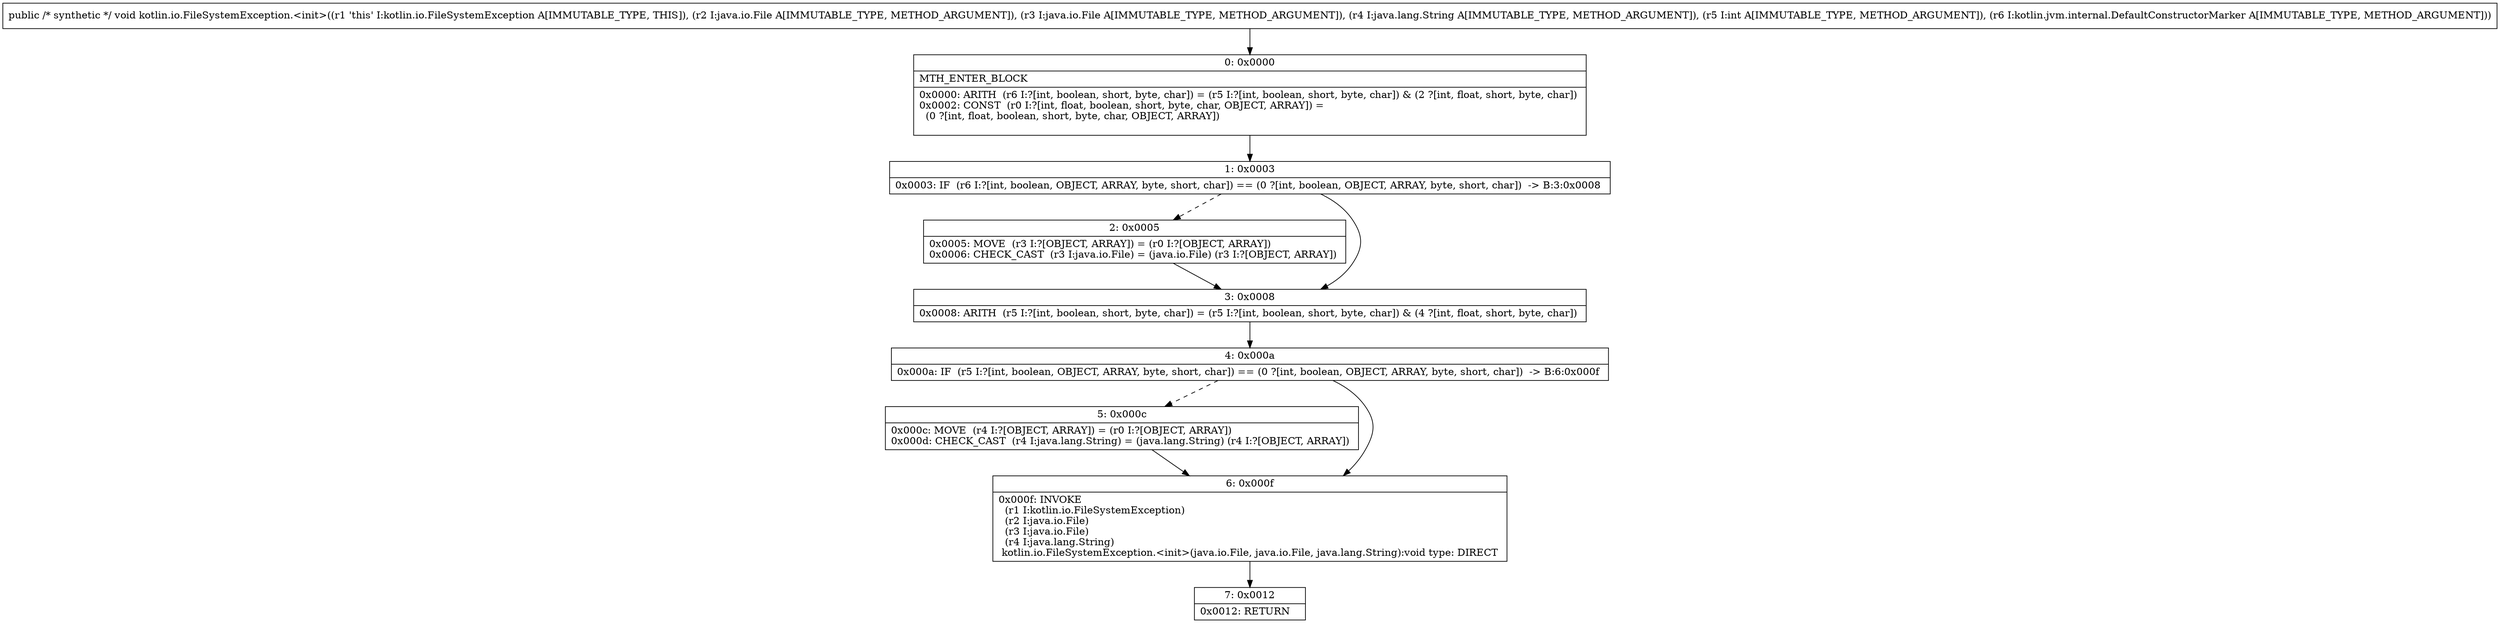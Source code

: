 digraph "CFG forkotlin.io.FileSystemException.\<init\>(Ljava\/io\/File;Ljava\/io\/File;Ljava\/lang\/String;ILkotlin\/jvm\/internal\/DefaultConstructorMarker;)V" {
Node_0 [shape=record,label="{0\:\ 0x0000|MTH_ENTER_BLOCK\l|0x0000: ARITH  (r6 I:?[int, boolean, short, byte, char]) = (r5 I:?[int, boolean, short, byte, char]) & (2 ?[int, float, short, byte, char]) \l0x0002: CONST  (r0 I:?[int, float, boolean, short, byte, char, OBJECT, ARRAY]) = \l  (0 ?[int, float, boolean, short, byte, char, OBJECT, ARRAY])\l \l}"];
Node_1 [shape=record,label="{1\:\ 0x0003|0x0003: IF  (r6 I:?[int, boolean, OBJECT, ARRAY, byte, short, char]) == (0 ?[int, boolean, OBJECT, ARRAY, byte, short, char])  \-\> B:3:0x0008 \l}"];
Node_2 [shape=record,label="{2\:\ 0x0005|0x0005: MOVE  (r3 I:?[OBJECT, ARRAY]) = (r0 I:?[OBJECT, ARRAY]) \l0x0006: CHECK_CAST  (r3 I:java.io.File) = (java.io.File) (r3 I:?[OBJECT, ARRAY]) \l}"];
Node_3 [shape=record,label="{3\:\ 0x0008|0x0008: ARITH  (r5 I:?[int, boolean, short, byte, char]) = (r5 I:?[int, boolean, short, byte, char]) & (4 ?[int, float, short, byte, char]) \l}"];
Node_4 [shape=record,label="{4\:\ 0x000a|0x000a: IF  (r5 I:?[int, boolean, OBJECT, ARRAY, byte, short, char]) == (0 ?[int, boolean, OBJECT, ARRAY, byte, short, char])  \-\> B:6:0x000f \l}"];
Node_5 [shape=record,label="{5\:\ 0x000c|0x000c: MOVE  (r4 I:?[OBJECT, ARRAY]) = (r0 I:?[OBJECT, ARRAY]) \l0x000d: CHECK_CAST  (r4 I:java.lang.String) = (java.lang.String) (r4 I:?[OBJECT, ARRAY]) \l}"];
Node_6 [shape=record,label="{6\:\ 0x000f|0x000f: INVOKE  \l  (r1 I:kotlin.io.FileSystemException)\l  (r2 I:java.io.File)\l  (r3 I:java.io.File)\l  (r4 I:java.lang.String)\l kotlin.io.FileSystemException.\<init\>(java.io.File, java.io.File, java.lang.String):void type: DIRECT \l}"];
Node_7 [shape=record,label="{7\:\ 0x0012|0x0012: RETURN   \l}"];
MethodNode[shape=record,label="{public \/* synthetic *\/ void kotlin.io.FileSystemException.\<init\>((r1 'this' I:kotlin.io.FileSystemException A[IMMUTABLE_TYPE, THIS]), (r2 I:java.io.File A[IMMUTABLE_TYPE, METHOD_ARGUMENT]), (r3 I:java.io.File A[IMMUTABLE_TYPE, METHOD_ARGUMENT]), (r4 I:java.lang.String A[IMMUTABLE_TYPE, METHOD_ARGUMENT]), (r5 I:int A[IMMUTABLE_TYPE, METHOD_ARGUMENT]), (r6 I:kotlin.jvm.internal.DefaultConstructorMarker A[IMMUTABLE_TYPE, METHOD_ARGUMENT])) }"];
MethodNode -> Node_0;
Node_0 -> Node_1;
Node_1 -> Node_2[style=dashed];
Node_1 -> Node_3;
Node_2 -> Node_3;
Node_3 -> Node_4;
Node_4 -> Node_5[style=dashed];
Node_4 -> Node_6;
Node_5 -> Node_6;
Node_6 -> Node_7;
}

